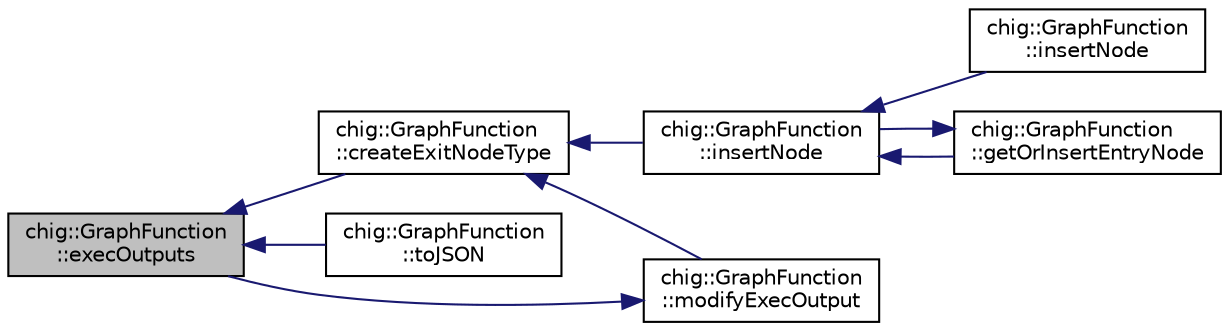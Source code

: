 digraph "chig::GraphFunction::execOutputs"
{
 // INTERACTIVE_SVG=YES
  edge [fontname="Helvetica",fontsize="10",labelfontname="Helvetica",labelfontsize="10"];
  node [fontname="Helvetica",fontsize="10",shape=record];
  rankdir="LR";
  Node244 [label="chig::GraphFunction\l::execOutputs",height=0.2,width=0.4,color="black", fillcolor="grey75", style="filled", fontcolor="black"];
  Node244 -> Node245 [dir="back",color="midnightblue",fontsize="10",style="solid",fontname="Helvetica"];
  Node245 [label="chig::GraphFunction\l::createExitNodeType",height=0.2,width=0.4,color="black", fillcolor="white", style="filled",URL="$structchig_1_1GraphFunction.html#ac7c52122fef0c74d9d0ee04af9a741c4"];
  Node245 -> Node246 [dir="back",color="midnightblue",fontsize="10",style="solid",fontname="Helvetica"];
  Node246 [label="chig::GraphFunction\l::insertNode",height=0.2,width=0.4,color="black", fillcolor="white", style="filled",URL="$structchig_1_1GraphFunction.html#a70b74dd7330f7afb2b3ab38feebd57c5"];
  Node246 -> Node247 [dir="back",color="midnightblue",fontsize="10",style="solid",fontname="Helvetica"];
  Node247 [label="chig::GraphFunction\l::insertNode",height=0.2,width=0.4,color="black", fillcolor="white", style="filled",URL="$structchig_1_1GraphFunction.html#a449ab966907b5e32dd00d5f6bb1b3ede"];
  Node246 -> Node248 [dir="back",color="midnightblue",fontsize="10",style="solid",fontname="Helvetica"];
  Node248 [label="chig::GraphFunction\l::getOrInsertEntryNode",height=0.2,width=0.4,color="black", fillcolor="white", style="filled",URL="$structchig_1_1GraphFunction.html#a1fd77fbd5bb46690fdc79cd9c6d35917"];
  Node248 -> Node246 [dir="back",color="midnightblue",fontsize="10",style="solid",fontname="Helvetica"];
  Node245 -> Node249 [dir="back",color="midnightblue",fontsize="10",style="solid",fontname="Helvetica"];
  Node249 [label="chig::GraphFunction\l::modifyExecOutput",height=0.2,width=0.4,color="black", fillcolor="white", style="filled",URL="$structchig_1_1GraphFunction.html#ae355b017f2859dabff4fa17791317d77"];
  Node249 -> Node244 [dir="back",color="midnightblue",fontsize="10",style="solid",fontname="Helvetica"];
  Node244 -> Node250 [dir="back",color="midnightblue",fontsize="10",style="solid",fontname="Helvetica"];
  Node250 [label="chig::GraphFunction\l::toJSON",height=0.2,width=0.4,color="black", fillcolor="white", style="filled",URL="$structchig_1_1GraphFunction.html#a5a8768d5514a31104f0b3a9b5553099c"];
}
